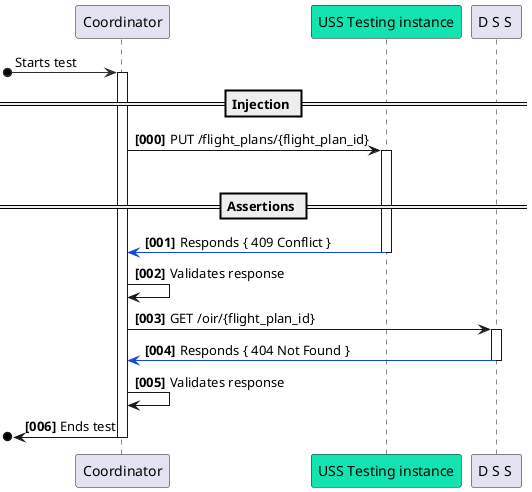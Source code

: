 @startuml "tc-csp-01"

participant "Coordinator" as dir
participant "USS Testing instance" as uss #11E4B0
participant "D S S " as dss

[o-[#312D2D]> dir: Starts test
activate dir

autonumber 0 1 "<b>[000]"

== Injection ==

dir -> uss : PUT /flight_plans/{flight_plan_id}
activate uss
|||

== Assertions ==
uss -[#1146E4]> dir: Responds { 409 Conflict }
deactivate uss

dir -> dir: Validates response


dir -> dss: GET /oir/{flight_plan_id}
activate dss
dss -[#1146E4]> dir: Responds { 404 Not Found }
deactivate dss
dir -> dir: Validates response
[o<-dir: Ends test
deactivate dir

@enduml